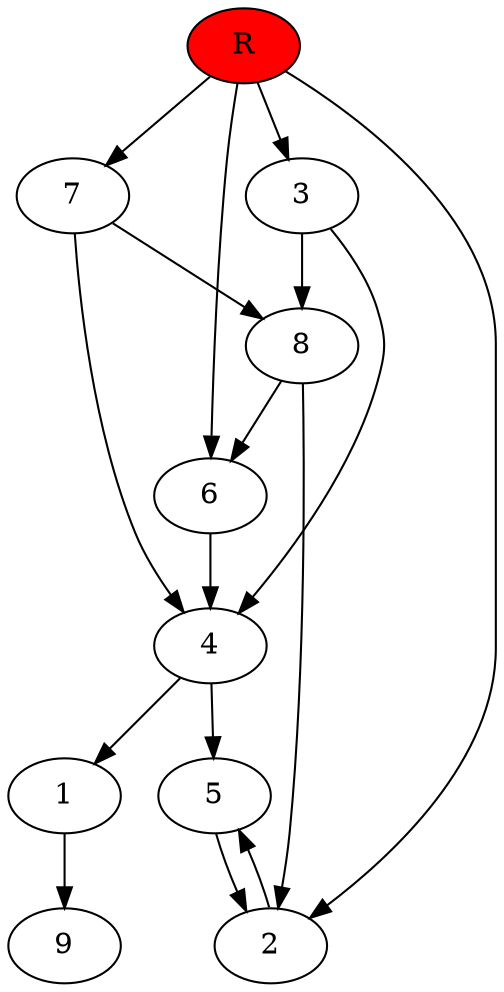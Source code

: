 digraph prb75582 {
	1
	2
	3
	4
	5
	6
	7
	8
	R [fillcolor="#ff0000" style=filled]
	1 -> 9
	2 -> 5
	3 -> 4
	3 -> 8
	4 -> 1
	4 -> 5
	5 -> 2
	6 -> 4
	7 -> 4
	7 -> 8
	8 -> 2
	8 -> 6
	R -> 2
	R -> 3
	R -> 6
	R -> 7
}
